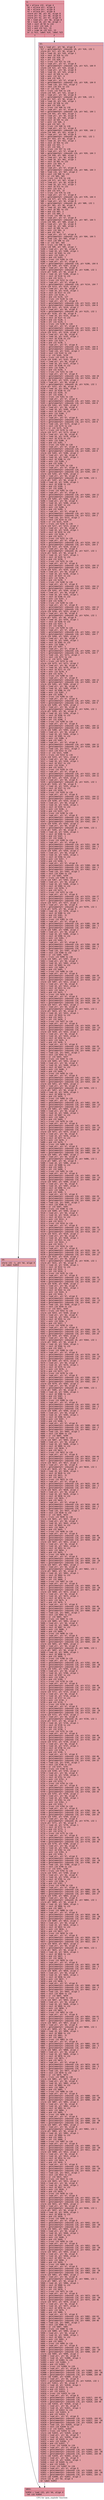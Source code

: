 digraph "CFG for 'gsm_explode' function" {
	label="CFG for 'gsm_explode' function";

	Node0x600000f01e50 [shape=record,color="#b70d28ff", style=filled, fillcolor="#b70d2870" fontname="Courier",label="{3:\l|  %4 = alloca i32, align 4\l  %5 = alloca ptr, align 8\l  %6 = alloca ptr, align 8\l  %7 = alloca ptr, align 8\l  store ptr %0, ptr %5, align 8\l  store ptr %1, ptr %6, align 8\l  store ptr %2, ptr %7, align 8\l  %8 = load ptr, ptr %6, align 8\l  %9 = load i8, ptr %8, align 1\l  %10 = zext i8 %9 to i32\l  %11 = ashr i32 %10, 4\l  %12 = and i32 %11, 15\l  %13 = icmp ne i32 %12, 13\l  br i1 %13, label %14, label %15\l|{<s0>T|<s1>F}}"];
	Node0x600000f01e50:s0 -> Node0x600000f01ef0[tooltip="3 -> 14\nProbability 50.00%" ];
	Node0x600000f01e50:s1 -> Node0x600000f01f40[tooltip="3 -> 15\nProbability 50.00%" ];
	Node0x600000f01ef0 [shape=record,color="#3d50c3ff", style=filled, fillcolor="#be242e70" fontname="Courier",label="{14:\l|  store i32 -1, ptr %4, align 4\l  br label %1053\l}"];
	Node0x600000f01ef0 -> Node0x600000f01f90[tooltip="14 -> 1053\nProbability 100.00%" ];
	Node0x600000f01f40 [shape=record,color="#3d50c3ff", style=filled, fillcolor="#be242e70" fontname="Courier",label="{15:\l|  %16 = load ptr, ptr %6, align 8\l  %17 = getelementptr inbounds i8, ptr %16, i32 1\l  store ptr %17, ptr %6, align 8\l  %18 = load i8, ptr %16, align 1\l  %19 = zext i8 %18 to i32\l  %20 = and i32 %19, 15\l  %21 = shl i32 %20, 2\l  %22 = trunc i32 %21 to i16\l  %23 = load ptr, ptr %7, align 8\l  %24 = getelementptr inbounds i16, ptr %23, i64 0\l  store i16 %22, ptr %24, align 2\l  %25 = load ptr, ptr %6, align 8\l  %26 = load i8, ptr %25, align 1\l  %27 = zext i8 %26 to i32\l  %28 = ashr i32 %27, 6\l  %29 = and i32 %28, 3\l  %30 = load ptr, ptr %7, align 8\l  %31 = getelementptr inbounds i16, ptr %30, i64 0\l  %32 = load i16, ptr %31, align 2\l  %33 = sext i16 %32 to i32\l  %34 = or i32 %33, %29\l  %35 = trunc i32 %34 to i16\l  store i16 %35, ptr %31, align 2\l  %36 = load ptr, ptr %6, align 8\l  %37 = getelementptr inbounds i8, ptr %36, i32 1\l  store ptr %37, ptr %6, align 8\l  %38 = load i8, ptr %36, align 1\l  %39 = zext i8 %38 to i32\l  %40 = and i32 %39, 63\l  %41 = trunc i32 %40 to i16\l  %42 = load ptr, ptr %7, align 8\l  %43 = getelementptr inbounds i16, ptr %42, i64 1\l  store i16 %41, ptr %43, align 2\l  %44 = load ptr, ptr %6, align 8\l  %45 = load i8, ptr %44, align 1\l  %46 = zext i8 %45 to i32\l  %47 = ashr i32 %46, 3\l  %48 = and i32 %47, 31\l  %49 = trunc i32 %48 to i16\l  %50 = load ptr, ptr %7, align 8\l  %51 = getelementptr inbounds i16, ptr %50, i64 2\l  store i16 %49, ptr %51, align 2\l  %52 = load ptr, ptr %6, align 8\l  %53 = getelementptr inbounds i8, ptr %52, i32 1\l  store ptr %53, ptr %6, align 8\l  %54 = load i8, ptr %52, align 1\l  %55 = zext i8 %54 to i32\l  %56 = and i32 %55, 7\l  %57 = shl i32 %56, 2\l  %58 = trunc i32 %57 to i16\l  %59 = load ptr, ptr %7, align 8\l  %60 = getelementptr inbounds i16, ptr %59, i64 3\l  store i16 %58, ptr %60, align 2\l  %61 = load ptr, ptr %6, align 8\l  %62 = load i8, ptr %61, align 1\l  %63 = zext i8 %62 to i32\l  %64 = ashr i32 %63, 6\l  %65 = and i32 %64, 3\l  %66 = load ptr, ptr %7, align 8\l  %67 = getelementptr inbounds i16, ptr %66, i64 3\l  %68 = load i16, ptr %67, align 2\l  %69 = sext i16 %68 to i32\l  %70 = or i32 %69, %65\l  %71 = trunc i32 %70 to i16\l  store i16 %71, ptr %67, align 2\l  %72 = load ptr, ptr %6, align 8\l  %73 = load i8, ptr %72, align 1\l  %74 = zext i8 %73 to i32\l  %75 = ashr i32 %74, 2\l  %76 = and i32 %75, 15\l  %77 = trunc i32 %76 to i16\l  %78 = load ptr, ptr %7, align 8\l  %79 = getelementptr inbounds i16, ptr %78, i64 4\l  store i16 %77, ptr %79, align 2\l  %80 = load ptr, ptr %6, align 8\l  %81 = getelementptr inbounds i8, ptr %80, i32 1\l  store ptr %81, ptr %6, align 8\l  %82 = load i8, ptr %80, align 1\l  %83 = zext i8 %82 to i32\l  %84 = and i32 %83, 3\l  %85 = shl i32 %84, 2\l  %86 = trunc i32 %85 to i16\l  %87 = load ptr, ptr %7, align 8\l  %88 = getelementptr inbounds i16, ptr %87, i64 5\l  store i16 %86, ptr %88, align 2\l  %89 = load ptr, ptr %6, align 8\l  %90 = load i8, ptr %89, align 1\l  %91 = zext i8 %90 to i32\l  %92 = ashr i32 %91, 6\l  %93 = and i32 %92, 3\l  %94 = load ptr, ptr %7, align 8\l  %95 = getelementptr inbounds i16, ptr %94, i64 5\l  %96 = load i16, ptr %95, align 2\l  %97 = sext i16 %96 to i32\l  %98 = or i32 %97, %93\l  %99 = trunc i32 %98 to i16\l  store i16 %99, ptr %95, align 2\l  %100 = load ptr, ptr %6, align 8\l  %101 = load i8, ptr %100, align 1\l  %102 = zext i8 %101 to i32\l  %103 = ashr i32 %102, 3\l  %104 = and i32 %103, 7\l  %105 = trunc i32 %104 to i16\l  %106 = load ptr, ptr %7, align 8\l  %107 = getelementptr inbounds i16, ptr %106, i64 6\l  store i16 %105, ptr %107, align 2\l  %108 = load ptr, ptr %6, align 8\l  %109 = getelementptr inbounds i8, ptr %108, i32 1\l  store ptr %109, ptr %6, align 8\l  %110 = load i8, ptr %108, align 1\l  %111 = zext i8 %110 to i32\l  %112 = and i32 %111, 7\l  %113 = trunc i32 %112 to i16\l  %114 = load ptr, ptr %7, align 8\l  %115 = getelementptr inbounds i16, ptr %114, i64 7\l  store i16 %113, ptr %115, align 2\l  %116 = load ptr, ptr %6, align 8\l  %117 = load i8, ptr %116, align 1\l  %118 = zext i8 %117 to i32\l  %119 = ashr i32 %118, 1\l  %120 = and i32 %119, 127\l  %121 = trunc i32 %120 to i16\l  %122 = load ptr, ptr %7, align 8\l  %123 = getelementptr inbounds i16, ptr %122, i64 8\l  %124 = getelementptr inbounds i16, ptr %123, i64 0\l  store i16 %121, ptr %124, align 2\l  %125 = load ptr, ptr %6, align 8\l  %126 = getelementptr inbounds i8, ptr %125, i32 1\l  store ptr %126, ptr %6, align 8\l  %127 = load i8, ptr %125, align 1\l  %128 = zext i8 %127 to i32\l  %129 = and i32 %128, 1\l  %130 = shl i32 %129, 1\l  %131 = trunc i32 %130 to i16\l  %132 = load ptr, ptr %7, align 8\l  %133 = getelementptr inbounds i16, ptr %132, i64 9\l  %134 = getelementptr inbounds i16, ptr %133, i64 0\l  store i16 %131, ptr %134, align 2\l  %135 = load ptr, ptr %6, align 8\l  %136 = load i8, ptr %135, align 1\l  %137 = zext i8 %136 to i32\l  %138 = ashr i32 %137, 7\l  %139 = and i32 %138, 1\l  %140 = load ptr, ptr %7, align 8\l  %141 = getelementptr inbounds i16, ptr %140, i64 9\l  %142 = getelementptr inbounds i16, ptr %141, i64 0\l  %143 = load i16, ptr %142, align 2\l  %144 = sext i16 %143 to i32\l  %145 = or i32 %144, %139\l  %146 = trunc i32 %145 to i16\l  store i16 %146, ptr %142, align 2\l  %147 = load ptr, ptr %6, align 8\l  %148 = load i8, ptr %147, align 1\l  %149 = zext i8 %148 to i32\l  %150 = ashr i32 %149, 5\l  %151 = and i32 %150, 3\l  %152 = trunc i32 %151 to i16\l  %153 = load ptr, ptr %7, align 8\l  %154 = getelementptr inbounds i16, ptr %153, i64 10\l  %155 = getelementptr inbounds i16, ptr %154, i64 0\l  store i16 %152, ptr %155, align 2\l  %156 = load ptr, ptr %6, align 8\l  %157 = getelementptr inbounds i8, ptr %156, i32 1\l  store ptr %157, ptr %6, align 8\l  %158 = load i8, ptr %156, align 1\l  %159 = zext i8 %158 to i32\l  %160 = and i32 %159, 31\l  %161 = shl i32 %160, 1\l  %162 = trunc i32 %161 to i16\l  %163 = load ptr, ptr %7, align 8\l  %164 = getelementptr inbounds i16, ptr %163, i64 11\l  %165 = getelementptr inbounds i16, ptr %164, i64 0\l  store i16 %162, ptr %165, align 2\l  %166 = load ptr, ptr %6, align 8\l  %167 = load i8, ptr %166, align 1\l  %168 = zext i8 %167 to i32\l  %169 = ashr i32 %168, 7\l  %170 = and i32 %169, 1\l  %171 = load ptr, ptr %7, align 8\l  %172 = getelementptr inbounds i16, ptr %171, i64 11\l  %173 = getelementptr inbounds i16, ptr %172, i64 0\l  %174 = load i16, ptr %173, align 2\l  %175 = sext i16 %174 to i32\l  %176 = or i32 %175, %170\l  %177 = trunc i32 %176 to i16\l  store i16 %177, ptr %173, align 2\l  %178 = load ptr, ptr %6, align 8\l  %179 = load i8, ptr %178, align 1\l  %180 = zext i8 %179 to i32\l  %181 = ashr i32 %180, 4\l  %182 = and i32 %181, 7\l  %183 = trunc i32 %182 to i16\l  %184 = load ptr, ptr %7, align 8\l  %185 = getelementptr inbounds i16, ptr %184, i64 12\l  %186 = getelementptr inbounds i16, ptr %185, i64 0\l  store i16 %183, ptr %186, align 2\l  %187 = load ptr, ptr %6, align 8\l  %188 = load i8, ptr %187, align 1\l  %189 = zext i8 %188 to i32\l  %190 = ashr i32 %189, 1\l  %191 = and i32 %190, 7\l  %192 = trunc i32 %191 to i16\l  %193 = load ptr, ptr %7, align 8\l  %194 = getelementptr inbounds i16, ptr %193, i64 12\l  %195 = getelementptr inbounds i16, ptr %194, i64 1\l  store i16 %192, ptr %195, align 2\l  %196 = load ptr, ptr %6, align 8\l  %197 = getelementptr inbounds i8, ptr %196, i32 1\l  store ptr %197, ptr %6, align 8\l  %198 = load i8, ptr %196, align 1\l  %199 = zext i8 %198 to i32\l  %200 = and i32 %199, 1\l  %201 = shl i32 %200, 2\l  %202 = trunc i32 %201 to i16\l  %203 = load ptr, ptr %7, align 8\l  %204 = getelementptr inbounds i16, ptr %203, i64 12\l  %205 = getelementptr inbounds i16, ptr %204, i64 2\l  store i16 %202, ptr %205, align 2\l  %206 = load ptr, ptr %6, align 8\l  %207 = load i8, ptr %206, align 1\l  %208 = zext i8 %207 to i32\l  %209 = ashr i32 %208, 6\l  %210 = and i32 %209, 3\l  %211 = load ptr, ptr %7, align 8\l  %212 = getelementptr inbounds i16, ptr %211, i64 12\l  %213 = getelementptr inbounds i16, ptr %212, i64 2\l  %214 = load i16, ptr %213, align 2\l  %215 = sext i16 %214 to i32\l  %216 = or i32 %215, %210\l  %217 = trunc i32 %216 to i16\l  store i16 %217, ptr %213, align 2\l  %218 = load ptr, ptr %6, align 8\l  %219 = load i8, ptr %218, align 1\l  %220 = zext i8 %219 to i32\l  %221 = ashr i32 %220, 3\l  %222 = and i32 %221, 7\l  %223 = trunc i32 %222 to i16\l  %224 = load ptr, ptr %7, align 8\l  %225 = getelementptr inbounds i16, ptr %224, i64 12\l  %226 = getelementptr inbounds i16, ptr %225, i64 3\l  store i16 %223, ptr %226, align 2\l  %227 = load ptr, ptr %6, align 8\l  %228 = getelementptr inbounds i8, ptr %227, i32 1\l  store ptr %228, ptr %6, align 8\l  %229 = load i8, ptr %227, align 1\l  %230 = zext i8 %229 to i32\l  %231 = and i32 %230, 7\l  %232 = trunc i32 %231 to i16\l  %233 = load ptr, ptr %7, align 8\l  %234 = getelementptr inbounds i16, ptr %233, i64 12\l  %235 = getelementptr inbounds i16, ptr %234, i64 4\l  store i16 %232, ptr %235, align 2\l  %236 = load ptr, ptr %6, align 8\l  %237 = load i8, ptr %236, align 1\l  %238 = zext i8 %237 to i32\l  %239 = ashr i32 %238, 5\l  %240 = and i32 %239, 7\l  %241 = trunc i32 %240 to i16\l  %242 = load ptr, ptr %7, align 8\l  %243 = getelementptr inbounds i16, ptr %242, i64 12\l  %244 = getelementptr inbounds i16, ptr %243, i64 5\l  store i16 %241, ptr %244, align 2\l  %245 = load ptr, ptr %6, align 8\l  %246 = load i8, ptr %245, align 1\l  %247 = zext i8 %246 to i32\l  %248 = ashr i32 %247, 2\l  %249 = and i32 %248, 7\l  %250 = trunc i32 %249 to i16\l  %251 = load ptr, ptr %7, align 8\l  %252 = getelementptr inbounds i16, ptr %251, i64 12\l  %253 = getelementptr inbounds i16, ptr %252, i64 6\l  store i16 %250, ptr %253, align 2\l  %254 = load ptr, ptr %6, align 8\l  %255 = getelementptr inbounds i8, ptr %254, i32 1\l  store ptr %255, ptr %6, align 8\l  %256 = load i8, ptr %254, align 1\l  %257 = zext i8 %256 to i32\l  %258 = and i32 %257, 3\l  %259 = shl i32 %258, 1\l  %260 = trunc i32 %259 to i16\l  %261 = load ptr, ptr %7, align 8\l  %262 = getelementptr inbounds i16, ptr %261, i64 12\l  %263 = getelementptr inbounds i16, ptr %262, i64 7\l  store i16 %260, ptr %263, align 2\l  %264 = load ptr, ptr %6, align 8\l  %265 = load i8, ptr %264, align 1\l  %266 = zext i8 %265 to i32\l  %267 = ashr i32 %266, 7\l  %268 = and i32 %267, 1\l  %269 = load ptr, ptr %7, align 8\l  %270 = getelementptr inbounds i16, ptr %269, i64 12\l  %271 = getelementptr inbounds i16, ptr %270, i64 7\l  %272 = load i16, ptr %271, align 2\l  %273 = sext i16 %272 to i32\l  %274 = or i32 %273, %268\l  %275 = trunc i32 %274 to i16\l  store i16 %275, ptr %271, align 2\l  %276 = load ptr, ptr %6, align 8\l  %277 = load i8, ptr %276, align 1\l  %278 = zext i8 %277 to i32\l  %279 = ashr i32 %278, 4\l  %280 = and i32 %279, 7\l  %281 = trunc i32 %280 to i16\l  %282 = load ptr, ptr %7, align 8\l  %283 = getelementptr inbounds i16, ptr %282, i64 12\l  %284 = getelementptr inbounds i16, ptr %283, i64 8\l  store i16 %281, ptr %284, align 2\l  %285 = load ptr, ptr %6, align 8\l  %286 = load i8, ptr %285, align 1\l  %287 = zext i8 %286 to i32\l  %288 = ashr i32 %287, 1\l  %289 = and i32 %288, 7\l  %290 = trunc i32 %289 to i16\l  %291 = load ptr, ptr %7, align 8\l  %292 = getelementptr inbounds i16, ptr %291, i64 12\l  %293 = getelementptr inbounds i16, ptr %292, i64 9\l  store i16 %290, ptr %293, align 2\l  %294 = load ptr, ptr %6, align 8\l  %295 = getelementptr inbounds i8, ptr %294, i32 1\l  store ptr %295, ptr %6, align 8\l  %296 = load i8, ptr %294, align 1\l  %297 = zext i8 %296 to i32\l  %298 = and i32 %297, 1\l  %299 = shl i32 %298, 2\l  %300 = trunc i32 %299 to i16\l  %301 = load ptr, ptr %7, align 8\l  %302 = getelementptr inbounds i16, ptr %301, i64 12\l  %303 = getelementptr inbounds i16, ptr %302, i64 10\l  store i16 %300, ptr %303, align 2\l  %304 = load ptr, ptr %6, align 8\l  %305 = load i8, ptr %304, align 1\l  %306 = zext i8 %305 to i32\l  %307 = ashr i32 %306, 6\l  %308 = and i32 %307, 3\l  %309 = load ptr, ptr %7, align 8\l  %310 = getelementptr inbounds i16, ptr %309, i64 12\l  %311 = getelementptr inbounds i16, ptr %310, i64 10\l  %312 = load i16, ptr %311, align 2\l  %313 = sext i16 %312 to i32\l  %314 = or i32 %313, %308\l  %315 = trunc i32 %314 to i16\l  store i16 %315, ptr %311, align 2\l  %316 = load ptr, ptr %6, align 8\l  %317 = load i8, ptr %316, align 1\l  %318 = zext i8 %317 to i32\l  %319 = ashr i32 %318, 3\l  %320 = and i32 %319, 7\l  %321 = trunc i32 %320 to i16\l  %322 = load ptr, ptr %7, align 8\l  %323 = getelementptr inbounds i16, ptr %322, i64 12\l  %324 = getelementptr inbounds i16, ptr %323, i64 11\l  store i16 %321, ptr %324, align 2\l  %325 = load ptr, ptr %6, align 8\l  %326 = getelementptr inbounds i8, ptr %325, i32 1\l  store ptr %326, ptr %6, align 8\l  %327 = load i8, ptr %325, align 1\l  %328 = zext i8 %327 to i32\l  %329 = and i32 %328, 7\l  %330 = trunc i32 %329 to i16\l  %331 = load ptr, ptr %7, align 8\l  %332 = getelementptr inbounds i16, ptr %331, i64 12\l  %333 = getelementptr inbounds i16, ptr %332, i64 12\l  store i16 %330, ptr %333, align 2\l  %334 = load ptr, ptr %6, align 8\l  %335 = load i8, ptr %334, align 1\l  %336 = zext i8 %335 to i32\l  %337 = ashr i32 %336, 1\l  %338 = and i32 %337, 127\l  %339 = trunc i32 %338 to i16\l  %340 = load ptr, ptr %7, align 8\l  %341 = getelementptr inbounds i16, ptr %340, i64 25\l  %342 = getelementptr inbounds i16, ptr %341, i64 -1\l  %343 = getelementptr inbounds i16, ptr %342, i64 1\l  store i16 %339, ptr %343, align 2\l  %344 = load ptr, ptr %6, align 8\l  %345 = getelementptr inbounds i8, ptr %344, i32 1\l  store ptr %345, ptr %6, align 8\l  %346 = load i8, ptr %344, align 1\l  %347 = zext i8 %346 to i32\l  %348 = and i32 %347, 1\l  %349 = shl i32 %348, 1\l  %350 = trunc i32 %349 to i16\l  %351 = load ptr, ptr %7, align 8\l  %352 = getelementptr inbounds i16, ptr %351, i64 26\l  %353 = getelementptr inbounds i16, ptr %352, i64 -1\l  %354 = getelementptr inbounds i16, ptr %353, i64 1\l  store i16 %350, ptr %354, align 2\l  %355 = load ptr, ptr %6, align 8\l  %356 = load i8, ptr %355, align 1\l  %357 = zext i8 %356 to i32\l  %358 = ashr i32 %357, 7\l  %359 = and i32 %358, 1\l  %360 = load ptr, ptr %7, align 8\l  %361 = getelementptr inbounds i16, ptr %360, i64 26\l  %362 = getelementptr inbounds i16, ptr %361, i64 -1\l  %363 = getelementptr inbounds i16, ptr %362, i64 1\l  %364 = load i16, ptr %363, align 2\l  %365 = sext i16 %364 to i32\l  %366 = or i32 %365, %359\l  %367 = trunc i32 %366 to i16\l  store i16 %367, ptr %363, align 2\l  %368 = load ptr, ptr %6, align 8\l  %369 = load i8, ptr %368, align 1\l  %370 = zext i8 %369 to i32\l  %371 = ashr i32 %370, 5\l  %372 = and i32 %371, 3\l  %373 = trunc i32 %372 to i16\l  %374 = load ptr, ptr %7, align 8\l  %375 = getelementptr inbounds i16, ptr %374, i64 27\l  %376 = getelementptr inbounds i16, ptr %375, i64 -1\l  %377 = getelementptr inbounds i16, ptr %376, i64 1\l  store i16 %373, ptr %377, align 2\l  %378 = load ptr, ptr %6, align 8\l  %379 = getelementptr inbounds i8, ptr %378, i32 1\l  store ptr %379, ptr %6, align 8\l  %380 = load i8, ptr %378, align 1\l  %381 = zext i8 %380 to i32\l  %382 = and i32 %381, 31\l  %383 = shl i32 %382, 1\l  %384 = trunc i32 %383 to i16\l  %385 = load ptr, ptr %7, align 8\l  %386 = getelementptr inbounds i16, ptr %385, i64 28\l  %387 = getelementptr inbounds i16, ptr %386, i64 -1\l  %388 = getelementptr inbounds i16, ptr %387, i64 1\l  store i16 %384, ptr %388, align 2\l  %389 = load ptr, ptr %6, align 8\l  %390 = load i8, ptr %389, align 1\l  %391 = zext i8 %390 to i32\l  %392 = ashr i32 %391, 7\l  %393 = and i32 %392, 1\l  %394 = load ptr, ptr %7, align 8\l  %395 = getelementptr inbounds i16, ptr %394, i64 28\l  %396 = getelementptr inbounds i16, ptr %395, i64 -1\l  %397 = getelementptr inbounds i16, ptr %396, i64 1\l  %398 = load i16, ptr %397, align 2\l  %399 = sext i16 %398 to i32\l  %400 = or i32 %399, %393\l  %401 = trunc i32 %400 to i16\l  store i16 %401, ptr %397, align 2\l  %402 = load ptr, ptr %6, align 8\l  %403 = load i8, ptr %402, align 1\l  %404 = zext i8 %403 to i32\l  %405 = ashr i32 %404, 4\l  %406 = and i32 %405, 7\l  %407 = trunc i32 %406 to i16\l  %408 = load ptr, ptr %7, align 8\l  %409 = getelementptr inbounds i16, ptr %408, i64 29\l  %410 = getelementptr inbounds i16, ptr %409, i64 -13\l  %411 = getelementptr inbounds i16, ptr %410, i64 13\l  store i16 %407, ptr %411, align 2\l  %412 = load ptr, ptr %6, align 8\l  %413 = load i8, ptr %412, align 1\l  %414 = zext i8 %413 to i32\l  %415 = ashr i32 %414, 1\l  %416 = and i32 %415, 7\l  %417 = trunc i32 %416 to i16\l  %418 = load ptr, ptr %7, align 8\l  %419 = getelementptr inbounds i16, ptr %418, i64 29\l  %420 = getelementptr inbounds i16, ptr %419, i64 -13\l  %421 = getelementptr inbounds i16, ptr %420, i64 14\l  store i16 %417, ptr %421, align 2\l  %422 = load ptr, ptr %6, align 8\l  %423 = getelementptr inbounds i8, ptr %422, i32 1\l  store ptr %423, ptr %6, align 8\l  %424 = load i8, ptr %422, align 1\l  %425 = zext i8 %424 to i32\l  %426 = and i32 %425, 1\l  %427 = shl i32 %426, 2\l  %428 = trunc i32 %427 to i16\l  %429 = load ptr, ptr %7, align 8\l  %430 = getelementptr inbounds i16, ptr %429, i64 29\l  %431 = getelementptr inbounds i16, ptr %430, i64 -13\l  %432 = getelementptr inbounds i16, ptr %431, i64 15\l  store i16 %428, ptr %432, align 2\l  %433 = load ptr, ptr %6, align 8\l  %434 = load i8, ptr %433, align 1\l  %435 = zext i8 %434 to i32\l  %436 = ashr i32 %435, 6\l  %437 = and i32 %436, 3\l  %438 = load ptr, ptr %7, align 8\l  %439 = getelementptr inbounds i16, ptr %438, i64 29\l  %440 = getelementptr inbounds i16, ptr %439, i64 -13\l  %441 = getelementptr inbounds i16, ptr %440, i64 15\l  %442 = load i16, ptr %441, align 2\l  %443 = sext i16 %442 to i32\l  %444 = or i32 %443, %437\l  %445 = trunc i32 %444 to i16\l  store i16 %445, ptr %441, align 2\l  %446 = load ptr, ptr %6, align 8\l  %447 = load i8, ptr %446, align 1\l  %448 = zext i8 %447 to i32\l  %449 = ashr i32 %448, 3\l  %450 = and i32 %449, 7\l  %451 = trunc i32 %450 to i16\l  %452 = load ptr, ptr %7, align 8\l  %453 = getelementptr inbounds i16, ptr %452, i64 29\l  %454 = getelementptr inbounds i16, ptr %453, i64 -13\l  %455 = getelementptr inbounds i16, ptr %454, i64 16\l  store i16 %451, ptr %455, align 2\l  %456 = load ptr, ptr %6, align 8\l  %457 = getelementptr inbounds i8, ptr %456, i32 1\l  store ptr %457, ptr %6, align 8\l  %458 = load i8, ptr %456, align 1\l  %459 = zext i8 %458 to i32\l  %460 = and i32 %459, 7\l  %461 = trunc i32 %460 to i16\l  %462 = load ptr, ptr %7, align 8\l  %463 = getelementptr inbounds i16, ptr %462, i64 29\l  %464 = getelementptr inbounds i16, ptr %463, i64 -13\l  %465 = getelementptr inbounds i16, ptr %464, i64 17\l  store i16 %461, ptr %465, align 2\l  %466 = load ptr, ptr %6, align 8\l  %467 = load i8, ptr %466, align 1\l  %468 = zext i8 %467 to i32\l  %469 = ashr i32 %468, 5\l  %470 = and i32 %469, 7\l  %471 = trunc i32 %470 to i16\l  %472 = load ptr, ptr %7, align 8\l  %473 = getelementptr inbounds i16, ptr %472, i64 29\l  %474 = getelementptr inbounds i16, ptr %473, i64 -13\l  %475 = getelementptr inbounds i16, ptr %474, i64 18\l  store i16 %471, ptr %475, align 2\l  %476 = load ptr, ptr %6, align 8\l  %477 = load i8, ptr %476, align 1\l  %478 = zext i8 %477 to i32\l  %479 = ashr i32 %478, 2\l  %480 = and i32 %479, 7\l  %481 = trunc i32 %480 to i16\l  %482 = load ptr, ptr %7, align 8\l  %483 = getelementptr inbounds i16, ptr %482, i64 29\l  %484 = getelementptr inbounds i16, ptr %483, i64 -13\l  %485 = getelementptr inbounds i16, ptr %484, i64 19\l  store i16 %481, ptr %485, align 2\l  %486 = load ptr, ptr %6, align 8\l  %487 = getelementptr inbounds i8, ptr %486, i32 1\l  store ptr %487, ptr %6, align 8\l  %488 = load i8, ptr %486, align 1\l  %489 = zext i8 %488 to i32\l  %490 = and i32 %489, 3\l  %491 = shl i32 %490, 1\l  %492 = trunc i32 %491 to i16\l  %493 = load ptr, ptr %7, align 8\l  %494 = getelementptr inbounds i16, ptr %493, i64 29\l  %495 = getelementptr inbounds i16, ptr %494, i64 -13\l  %496 = getelementptr inbounds i16, ptr %495, i64 20\l  store i16 %492, ptr %496, align 2\l  %497 = load ptr, ptr %6, align 8\l  %498 = load i8, ptr %497, align 1\l  %499 = zext i8 %498 to i32\l  %500 = ashr i32 %499, 7\l  %501 = and i32 %500, 1\l  %502 = load ptr, ptr %7, align 8\l  %503 = getelementptr inbounds i16, ptr %502, i64 29\l  %504 = getelementptr inbounds i16, ptr %503, i64 -13\l  %505 = getelementptr inbounds i16, ptr %504, i64 20\l  %506 = load i16, ptr %505, align 2\l  %507 = sext i16 %506 to i32\l  %508 = or i32 %507, %501\l  %509 = trunc i32 %508 to i16\l  store i16 %509, ptr %505, align 2\l  %510 = load ptr, ptr %6, align 8\l  %511 = load i8, ptr %510, align 1\l  %512 = zext i8 %511 to i32\l  %513 = ashr i32 %512, 4\l  %514 = and i32 %513, 7\l  %515 = trunc i32 %514 to i16\l  %516 = load ptr, ptr %7, align 8\l  %517 = getelementptr inbounds i16, ptr %516, i64 29\l  %518 = getelementptr inbounds i16, ptr %517, i64 -13\l  %519 = getelementptr inbounds i16, ptr %518, i64 21\l  store i16 %515, ptr %519, align 2\l  %520 = load ptr, ptr %6, align 8\l  %521 = load i8, ptr %520, align 1\l  %522 = zext i8 %521 to i32\l  %523 = ashr i32 %522, 1\l  %524 = and i32 %523, 7\l  %525 = trunc i32 %524 to i16\l  %526 = load ptr, ptr %7, align 8\l  %527 = getelementptr inbounds i16, ptr %526, i64 29\l  %528 = getelementptr inbounds i16, ptr %527, i64 -13\l  %529 = getelementptr inbounds i16, ptr %528, i64 22\l  store i16 %525, ptr %529, align 2\l  %530 = load ptr, ptr %6, align 8\l  %531 = getelementptr inbounds i8, ptr %530, i32 1\l  store ptr %531, ptr %6, align 8\l  %532 = load i8, ptr %530, align 1\l  %533 = zext i8 %532 to i32\l  %534 = and i32 %533, 1\l  %535 = shl i32 %534, 2\l  %536 = trunc i32 %535 to i16\l  %537 = load ptr, ptr %7, align 8\l  %538 = getelementptr inbounds i16, ptr %537, i64 29\l  %539 = getelementptr inbounds i16, ptr %538, i64 -13\l  %540 = getelementptr inbounds i16, ptr %539, i64 23\l  store i16 %536, ptr %540, align 2\l  %541 = load ptr, ptr %6, align 8\l  %542 = load i8, ptr %541, align 1\l  %543 = zext i8 %542 to i32\l  %544 = ashr i32 %543, 6\l  %545 = and i32 %544, 3\l  %546 = load ptr, ptr %7, align 8\l  %547 = getelementptr inbounds i16, ptr %546, i64 29\l  %548 = getelementptr inbounds i16, ptr %547, i64 -13\l  %549 = getelementptr inbounds i16, ptr %548, i64 23\l  %550 = load i16, ptr %549, align 2\l  %551 = sext i16 %550 to i32\l  %552 = or i32 %551, %545\l  %553 = trunc i32 %552 to i16\l  store i16 %553, ptr %549, align 2\l  %554 = load ptr, ptr %6, align 8\l  %555 = load i8, ptr %554, align 1\l  %556 = zext i8 %555 to i32\l  %557 = ashr i32 %556, 3\l  %558 = and i32 %557, 7\l  %559 = trunc i32 %558 to i16\l  %560 = load ptr, ptr %7, align 8\l  %561 = getelementptr inbounds i16, ptr %560, i64 29\l  %562 = getelementptr inbounds i16, ptr %561, i64 -13\l  %563 = getelementptr inbounds i16, ptr %562, i64 24\l  store i16 %559, ptr %563, align 2\l  %564 = load ptr, ptr %6, align 8\l  %565 = getelementptr inbounds i8, ptr %564, i32 1\l  store ptr %565, ptr %6, align 8\l  %566 = load i8, ptr %564, align 1\l  %567 = zext i8 %566 to i32\l  %568 = and i32 %567, 7\l  %569 = trunc i32 %568 to i16\l  %570 = load ptr, ptr %7, align 8\l  %571 = getelementptr inbounds i16, ptr %570, i64 29\l  %572 = getelementptr inbounds i16, ptr %571, i64 -13\l  %573 = getelementptr inbounds i16, ptr %572, i64 25\l  store i16 %569, ptr %573, align 2\l  %574 = load ptr, ptr %6, align 8\l  %575 = load i8, ptr %574, align 1\l  %576 = zext i8 %575 to i32\l  %577 = ashr i32 %576, 1\l  %578 = and i32 %577, 127\l  %579 = trunc i32 %578 to i16\l  %580 = load ptr, ptr %7, align 8\l  %581 = getelementptr inbounds i16, ptr %580, i64 42\l  %582 = getelementptr inbounds i16, ptr %581, i64 -2\l  %583 = getelementptr inbounds i16, ptr %582, i64 2\l  store i16 %579, ptr %583, align 2\l  %584 = load ptr, ptr %6, align 8\l  %585 = getelementptr inbounds i8, ptr %584, i32 1\l  store ptr %585, ptr %6, align 8\l  %586 = load i8, ptr %584, align 1\l  %587 = zext i8 %586 to i32\l  %588 = and i32 %587, 1\l  %589 = shl i32 %588, 1\l  %590 = trunc i32 %589 to i16\l  %591 = load ptr, ptr %7, align 8\l  %592 = getelementptr inbounds i16, ptr %591, i64 43\l  %593 = getelementptr inbounds i16, ptr %592, i64 -2\l  %594 = getelementptr inbounds i16, ptr %593, i64 2\l  store i16 %590, ptr %594, align 2\l  %595 = load ptr, ptr %6, align 8\l  %596 = load i8, ptr %595, align 1\l  %597 = zext i8 %596 to i32\l  %598 = ashr i32 %597, 7\l  %599 = and i32 %598, 1\l  %600 = load ptr, ptr %7, align 8\l  %601 = getelementptr inbounds i16, ptr %600, i64 43\l  %602 = getelementptr inbounds i16, ptr %601, i64 -2\l  %603 = getelementptr inbounds i16, ptr %602, i64 2\l  %604 = load i16, ptr %603, align 2\l  %605 = sext i16 %604 to i32\l  %606 = or i32 %605, %599\l  %607 = trunc i32 %606 to i16\l  store i16 %607, ptr %603, align 2\l  %608 = load ptr, ptr %6, align 8\l  %609 = load i8, ptr %608, align 1\l  %610 = zext i8 %609 to i32\l  %611 = ashr i32 %610, 5\l  %612 = and i32 %611, 3\l  %613 = trunc i32 %612 to i16\l  %614 = load ptr, ptr %7, align 8\l  %615 = getelementptr inbounds i16, ptr %614, i64 44\l  %616 = getelementptr inbounds i16, ptr %615, i64 -2\l  %617 = getelementptr inbounds i16, ptr %616, i64 2\l  store i16 %613, ptr %617, align 2\l  %618 = load ptr, ptr %6, align 8\l  %619 = getelementptr inbounds i8, ptr %618, i32 1\l  store ptr %619, ptr %6, align 8\l  %620 = load i8, ptr %618, align 1\l  %621 = zext i8 %620 to i32\l  %622 = and i32 %621, 31\l  %623 = shl i32 %622, 1\l  %624 = trunc i32 %623 to i16\l  %625 = load ptr, ptr %7, align 8\l  %626 = getelementptr inbounds i16, ptr %625, i64 45\l  %627 = getelementptr inbounds i16, ptr %626, i64 -2\l  %628 = getelementptr inbounds i16, ptr %627, i64 2\l  store i16 %624, ptr %628, align 2\l  %629 = load ptr, ptr %6, align 8\l  %630 = load i8, ptr %629, align 1\l  %631 = zext i8 %630 to i32\l  %632 = ashr i32 %631, 7\l  %633 = and i32 %632, 1\l  %634 = load ptr, ptr %7, align 8\l  %635 = getelementptr inbounds i16, ptr %634, i64 45\l  %636 = getelementptr inbounds i16, ptr %635, i64 -2\l  %637 = getelementptr inbounds i16, ptr %636, i64 2\l  %638 = load i16, ptr %637, align 2\l  %639 = sext i16 %638 to i32\l  %640 = or i32 %639, %633\l  %641 = trunc i32 %640 to i16\l  store i16 %641, ptr %637, align 2\l  %642 = load ptr, ptr %6, align 8\l  %643 = load i8, ptr %642, align 1\l  %644 = zext i8 %643 to i32\l  %645 = ashr i32 %644, 4\l  %646 = and i32 %645, 7\l  %647 = trunc i32 %646 to i16\l  %648 = load ptr, ptr %7, align 8\l  %649 = getelementptr inbounds i16, ptr %648, i64 46\l  %650 = getelementptr inbounds i16, ptr %649, i64 -26\l  %651 = getelementptr inbounds i16, ptr %650, i64 26\l  store i16 %647, ptr %651, align 2\l  %652 = load ptr, ptr %6, align 8\l  %653 = load i8, ptr %652, align 1\l  %654 = zext i8 %653 to i32\l  %655 = ashr i32 %654, 1\l  %656 = and i32 %655, 7\l  %657 = trunc i32 %656 to i16\l  %658 = load ptr, ptr %7, align 8\l  %659 = getelementptr inbounds i16, ptr %658, i64 46\l  %660 = getelementptr inbounds i16, ptr %659, i64 -26\l  %661 = getelementptr inbounds i16, ptr %660, i64 27\l  store i16 %657, ptr %661, align 2\l  %662 = load ptr, ptr %6, align 8\l  %663 = getelementptr inbounds i8, ptr %662, i32 1\l  store ptr %663, ptr %6, align 8\l  %664 = load i8, ptr %662, align 1\l  %665 = zext i8 %664 to i32\l  %666 = and i32 %665, 1\l  %667 = shl i32 %666, 2\l  %668 = trunc i32 %667 to i16\l  %669 = load ptr, ptr %7, align 8\l  %670 = getelementptr inbounds i16, ptr %669, i64 46\l  %671 = getelementptr inbounds i16, ptr %670, i64 -26\l  %672 = getelementptr inbounds i16, ptr %671, i64 28\l  store i16 %668, ptr %672, align 2\l  %673 = load ptr, ptr %6, align 8\l  %674 = load i8, ptr %673, align 1\l  %675 = zext i8 %674 to i32\l  %676 = ashr i32 %675, 6\l  %677 = and i32 %676, 3\l  %678 = load ptr, ptr %7, align 8\l  %679 = getelementptr inbounds i16, ptr %678, i64 46\l  %680 = getelementptr inbounds i16, ptr %679, i64 -26\l  %681 = getelementptr inbounds i16, ptr %680, i64 28\l  %682 = load i16, ptr %681, align 2\l  %683 = sext i16 %682 to i32\l  %684 = or i32 %683, %677\l  %685 = trunc i32 %684 to i16\l  store i16 %685, ptr %681, align 2\l  %686 = load ptr, ptr %6, align 8\l  %687 = load i8, ptr %686, align 1\l  %688 = zext i8 %687 to i32\l  %689 = ashr i32 %688, 3\l  %690 = and i32 %689, 7\l  %691 = trunc i32 %690 to i16\l  %692 = load ptr, ptr %7, align 8\l  %693 = getelementptr inbounds i16, ptr %692, i64 46\l  %694 = getelementptr inbounds i16, ptr %693, i64 -26\l  %695 = getelementptr inbounds i16, ptr %694, i64 29\l  store i16 %691, ptr %695, align 2\l  %696 = load ptr, ptr %6, align 8\l  %697 = getelementptr inbounds i8, ptr %696, i32 1\l  store ptr %697, ptr %6, align 8\l  %698 = load i8, ptr %696, align 1\l  %699 = zext i8 %698 to i32\l  %700 = and i32 %699, 7\l  %701 = trunc i32 %700 to i16\l  %702 = load ptr, ptr %7, align 8\l  %703 = getelementptr inbounds i16, ptr %702, i64 46\l  %704 = getelementptr inbounds i16, ptr %703, i64 -26\l  %705 = getelementptr inbounds i16, ptr %704, i64 30\l  store i16 %701, ptr %705, align 2\l  %706 = load ptr, ptr %6, align 8\l  %707 = load i8, ptr %706, align 1\l  %708 = zext i8 %707 to i32\l  %709 = ashr i32 %708, 5\l  %710 = and i32 %709, 7\l  %711 = trunc i32 %710 to i16\l  %712 = load ptr, ptr %7, align 8\l  %713 = getelementptr inbounds i16, ptr %712, i64 46\l  %714 = getelementptr inbounds i16, ptr %713, i64 -26\l  %715 = getelementptr inbounds i16, ptr %714, i64 31\l  store i16 %711, ptr %715, align 2\l  %716 = load ptr, ptr %6, align 8\l  %717 = load i8, ptr %716, align 1\l  %718 = zext i8 %717 to i32\l  %719 = ashr i32 %718, 2\l  %720 = and i32 %719, 7\l  %721 = trunc i32 %720 to i16\l  %722 = load ptr, ptr %7, align 8\l  %723 = getelementptr inbounds i16, ptr %722, i64 46\l  %724 = getelementptr inbounds i16, ptr %723, i64 -26\l  %725 = getelementptr inbounds i16, ptr %724, i64 32\l  store i16 %721, ptr %725, align 2\l  %726 = load ptr, ptr %6, align 8\l  %727 = getelementptr inbounds i8, ptr %726, i32 1\l  store ptr %727, ptr %6, align 8\l  %728 = load i8, ptr %726, align 1\l  %729 = zext i8 %728 to i32\l  %730 = and i32 %729, 3\l  %731 = shl i32 %730, 1\l  %732 = trunc i32 %731 to i16\l  %733 = load ptr, ptr %7, align 8\l  %734 = getelementptr inbounds i16, ptr %733, i64 46\l  %735 = getelementptr inbounds i16, ptr %734, i64 -26\l  %736 = getelementptr inbounds i16, ptr %735, i64 33\l  store i16 %732, ptr %736, align 2\l  %737 = load ptr, ptr %6, align 8\l  %738 = load i8, ptr %737, align 1\l  %739 = zext i8 %738 to i32\l  %740 = ashr i32 %739, 7\l  %741 = and i32 %740, 1\l  %742 = load ptr, ptr %7, align 8\l  %743 = getelementptr inbounds i16, ptr %742, i64 46\l  %744 = getelementptr inbounds i16, ptr %743, i64 -26\l  %745 = getelementptr inbounds i16, ptr %744, i64 33\l  %746 = load i16, ptr %745, align 2\l  %747 = sext i16 %746 to i32\l  %748 = or i32 %747, %741\l  %749 = trunc i32 %748 to i16\l  store i16 %749, ptr %745, align 2\l  %750 = load ptr, ptr %6, align 8\l  %751 = load i8, ptr %750, align 1\l  %752 = zext i8 %751 to i32\l  %753 = ashr i32 %752, 4\l  %754 = and i32 %753, 7\l  %755 = trunc i32 %754 to i16\l  %756 = load ptr, ptr %7, align 8\l  %757 = getelementptr inbounds i16, ptr %756, i64 46\l  %758 = getelementptr inbounds i16, ptr %757, i64 -26\l  %759 = getelementptr inbounds i16, ptr %758, i64 34\l  store i16 %755, ptr %759, align 2\l  %760 = load ptr, ptr %6, align 8\l  %761 = load i8, ptr %760, align 1\l  %762 = zext i8 %761 to i32\l  %763 = ashr i32 %762, 1\l  %764 = and i32 %763, 7\l  %765 = trunc i32 %764 to i16\l  %766 = load ptr, ptr %7, align 8\l  %767 = getelementptr inbounds i16, ptr %766, i64 46\l  %768 = getelementptr inbounds i16, ptr %767, i64 -26\l  %769 = getelementptr inbounds i16, ptr %768, i64 35\l  store i16 %765, ptr %769, align 2\l  %770 = load ptr, ptr %6, align 8\l  %771 = getelementptr inbounds i8, ptr %770, i32 1\l  store ptr %771, ptr %6, align 8\l  %772 = load i8, ptr %770, align 1\l  %773 = zext i8 %772 to i32\l  %774 = and i32 %773, 1\l  %775 = shl i32 %774, 2\l  %776 = trunc i32 %775 to i16\l  %777 = load ptr, ptr %7, align 8\l  %778 = getelementptr inbounds i16, ptr %777, i64 46\l  %779 = getelementptr inbounds i16, ptr %778, i64 -26\l  %780 = getelementptr inbounds i16, ptr %779, i64 36\l  store i16 %776, ptr %780, align 2\l  %781 = load ptr, ptr %6, align 8\l  %782 = load i8, ptr %781, align 1\l  %783 = zext i8 %782 to i32\l  %784 = ashr i32 %783, 6\l  %785 = and i32 %784, 3\l  %786 = load ptr, ptr %7, align 8\l  %787 = getelementptr inbounds i16, ptr %786, i64 46\l  %788 = getelementptr inbounds i16, ptr %787, i64 -26\l  %789 = getelementptr inbounds i16, ptr %788, i64 36\l  %790 = load i16, ptr %789, align 2\l  %791 = sext i16 %790 to i32\l  %792 = or i32 %791, %785\l  %793 = trunc i32 %792 to i16\l  store i16 %793, ptr %789, align 2\l  %794 = load ptr, ptr %6, align 8\l  %795 = load i8, ptr %794, align 1\l  %796 = zext i8 %795 to i32\l  %797 = ashr i32 %796, 3\l  %798 = and i32 %797, 7\l  %799 = trunc i32 %798 to i16\l  %800 = load ptr, ptr %7, align 8\l  %801 = getelementptr inbounds i16, ptr %800, i64 46\l  %802 = getelementptr inbounds i16, ptr %801, i64 -26\l  %803 = getelementptr inbounds i16, ptr %802, i64 37\l  store i16 %799, ptr %803, align 2\l  %804 = load ptr, ptr %6, align 8\l  %805 = getelementptr inbounds i8, ptr %804, i32 1\l  store ptr %805, ptr %6, align 8\l  %806 = load i8, ptr %804, align 1\l  %807 = zext i8 %806 to i32\l  %808 = and i32 %807, 7\l  %809 = trunc i32 %808 to i16\l  %810 = load ptr, ptr %7, align 8\l  %811 = getelementptr inbounds i16, ptr %810, i64 46\l  %812 = getelementptr inbounds i16, ptr %811, i64 -26\l  %813 = getelementptr inbounds i16, ptr %812, i64 38\l  store i16 %809, ptr %813, align 2\l  %814 = load ptr, ptr %6, align 8\l  %815 = load i8, ptr %814, align 1\l  %816 = zext i8 %815 to i32\l  %817 = ashr i32 %816, 1\l  %818 = and i32 %817, 127\l  %819 = trunc i32 %818 to i16\l  %820 = load ptr, ptr %7, align 8\l  %821 = getelementptr inbounds i16, ptr %820, i64 59\l  %822 = getelementptr inbounds i16, ptr %821, i64 -3\l  %823 = getelementptr inbounds i16, ptr %822, i64 3\l  store i16 %819, ptr %823, align 2\l  %824 = load ptr, ptr %6, align 8\l  %825 = getelementptr inbounds i8, ptr %824, i32 1\l  store ptr %825, ptr %6, align 8\l  %826 = load i8, ptr %824, align 1\l  %827 = zext i8 %826 to i32\l  %828 = and i32 %827, 1\l  %829 = shl i32 %828, 1\l  %830 = trunc i32 %829 to i16\l  %831 = load ptr, ptr %7, align 8\l  %832 = getelementptr inbounds i16, ptr %831, i64 60\l  %833 = getelementptr inbounds i16, ptr %832, i64 -3\l  %834 = getelementptr inbounds i16, ptr %833, i64 3\l  store i16 %830, ptr %834, align 2\l  %835 = load ptr, ptr %6, align 8\l  %836 = load i8, ptr %835, align 1\l  %837 = zext i8 %836 to i32\l  %838 = ashr i32 %837, 7\l  %839 = and i32 %838, 1\l  %840 = load ptr, ptr %7, align 8\l  %841 = getelementptr inbounds i16, ptr %840, i64 60\l  %842 = getelementptr inbounds i16, ptr %841, i64 -3\l  %843 = getelementptr inbounds i16, ptr %842, i64 3\l  %844 = load i16, ptr %843, align 2\l  %845 = sext i16 %844 to i32\l  %846 = or i32 %845, %839\l  %847 = trunc i32 %846 to i16\l  store i16 %847, ptr %843, align 2\l  %848 = load ptr, ptr %6, align 8\l  %849 = load i8, ptr %848, align 1\l  %850 = zext i8 %849 to i32\l  %851 = ashr i32 %850, 5\l  %852 = and i32 %851, 3\l  %853 = trunc i32 %852 to i16\l  %854 = load ptr, ptr %7, align 8\l  %855 = getelementptr inbounds i16, ptr %854, i64 61\l  %856 = getelementptr inbounds i16, ptr %855, i64 -3\l  %857 = getelementptr inbounds i16, ptr %856, i64 3\l  store i16 %853, ptr %857, align 2\l  %858 = load ptr, ptr %6, align 8\l  %859 = getelementptr inbounds i8, ptr %858, i32 1\l  store ptr %859, ptr %6, align 8\l  %860 = load i8, ptr %858, align 1\l  %861 = zext i8 %860 to i32\l  %862 = and i32 %861, 31\l  %863 = shl i32 %862, 1\l  %864 = trunc i32 %863 to i16\l  %865 = load ptr, ptr %7, align 8\l  %866 = getelementptr inbounds i16, ptr %865, i64 62\l  %867 = getelementptr inbounds i16, ptr %866, i64 -3\l  %868 = getelementptr inbounds i16, ptr %867, i64 3\l  store i16 %864, ptr %868, align 2\l  %869 = load ptr, ptr %6, align 8\l  %870 = load i8, ptr %869, align 1\l  %871 = zext i8 %870 to i32\l  %872 = ashr i32 %871, 7\l  %873 = and i32 %872, 1\l  %874 = load ptr, ptr %7, align 8\l  %875 = getelementptr inbounds i16, ptr %874, i64 62\l  %876 = getelementptr inbounds i16, ptr %875, i64 -3\l  %877 = getelementptr inbounds i16, ptr %876, i64 3\l  %878 = load i16, ptr %877, align 2\l  %879 = sext i16 %878 to i32\l  %880 = or i32 %879, %873\l  %881 = trunc i32 %880 to i16\l  store i16 %881, ptr %877, align 2\l  %882 = load ptr, ptr %6, align 8\l  %883 = load i8, ptr %882, align 1\l  %884 = zext i8 %883 to i32\l  %885 = ashr i32 %884, 4\l  %886 = and i32 %885, 7\l  %887 = trunc i32 %886 to i16\l  %888 = load ptr, ptr %7, align 8\l  %889 = getelementptr inbounds i16, ptr %888, i64 63\l  %890 = getelementptr inbounds i16, ptr %889, i64 -39\l  %891 = getelementptr inbounds i16, ptr %890, i64 39\l  store i16 %887, ptr %891, align 2\l  %892 = load ptr, ptr %6, align 8\l  %893 = load i8, ptr %892, align 1\l  %894 = zext i8 %893 to i32\l  %895 = ashr i32 %894, 1\l  %896 = and i32 %895, 7\l  %897 = trunc i32 %896 to i16\l  %898 = load ptr, ptr %7, align 8\l  %899 = getelementptr inbounds i16, ptr %898, i64 63\l  %900 = getelementptr inbounds i16, ptr %899, i64 -39\l  %901 = getelementptr inbounds i16, ptr %900, i64 40\l  store i16 %897, ptr %901, align 2\l  %902 = load ptr, ptr %6, align 8\l  %903 = getelementptr inbounds i8, ptr %902, i32 1\l  store ptr %903, ptr %6, align 8\l  %904 = load i8, ptr %902, align 1\l  %905 = zext i8 %904 to i32\l  %906 = and i32 %905, 1\l  %907 = shl i32 %906, 2\l  %908 = trunc i32 %907 to i16\l  %909 = load ptr, ptr %7, align 8\l  %910 = getelementptr inbounds i16, ptr %909, i64 63\l  %911 = getelementptr inbounds i16, ptr %910, i64 -39\l  %912 = getelementptr inbounds i16, ptr %911, i64 41\l  store i16 %908, ptr %912, align 2\l  %913 = load ptr, ptr %6, align 8\l  %914 = load i8, ptr %913, align 1\l  %915 = zext i8 %914 to i32\l  %916 = ashr i32 %915, 6\l  %917 = and i32 %916, 3\l  %918 = load ptr, ptr %7, align 8\l  %919 = getelementptr inbounds i16, ptr %918, i64 63\l  %920 = getelementptr inbounds i16, ptr %919, i64 -39\l  %921 = getelementptr inbounds i16, ptr %920, i64 41\l  %922 = load i16, ptr %921, align 2\l  %923 = sext i16 %922 to i32\l  %924 = or i32 %923, %917\l  %925 = trunc i32 %924 to i16\l  store i16 %925, ptr %921, align 2\l  %926 = load ptr, ptr %6, align 8\l  %927 = load i8, ptr %926, align 1\l  %928 = zext i8 %927 to i32\l  %929 = ashr i32 %928, 3\l  %930 = and i32 %929, 7\l  %931 = trunc i32 %930 to i16\l  %932 = load ptr, ptr %7, align 8\l  %933 = getelementptr inbounds i16, ptr %932, i64 63\l  %934 = getelementptr inbounds i16, ptr %933, i64 -39\l  %935 = getelementptr inbounds i16, ptr %934, i64 42\l  store i16 %931, ptr %935, align 2\l  %936 = load ptr, ptr %6, align 8\l  %937 = getelementptr inbounds i8, ptr %936, i32 1\l  store ptr %937, ptr %6, align 8\l  %938 = load i8, ptr %936, align 1\l  %939 = zext i8 %938 to i32\l  %940 = and i32 %939, 7\l  %941 = trunc i32 %940 to i16\l  %942 = load ptr, ptr %7, align 8\l  %943 = getelementptr inbounds i16, ptr %942, i64 63\l  %944 = getelementptr inbounds i16, ptr %943, i64 -39\l  %945 = getelementptr inbounds i16, ptr %944, i64 43\l  store i16 %941, ptr %945, align 2\l  %946 = load ptr, ptr %6, align 8\l  %947 = load i8, ptr %946, align 1\l  %948 = zext i8 %947 to i32\l  %949 = ashr i32 %948, 5\l  %950 = and i32 %949, 7\l  %951 = trunc i32 %950 to i16\l  %952 = load ptr, ptr %7, align 8\l  %953 = getelementptr inbounds i16, ptr %952, i64 63\l  %954 = getelementptr inbounds i16, ptr %953, i64 -39\l  %955 = getelementptr inbounds i16, ptr %954, i64 44\l  store i16 %951, ptr %955, align 2\l  %956 = load ptr, ptr %6, align 8\l  %957 = load i8, ptr %956, align 1\l  %958 = zext i8 %957 to i32\l  %959 = ashr i32 %958, 2\l  %960 = and i32 %959, 7\l  %961 = trunc i32 %960 to i16\l  %962 = load ptr, ptr %7, align 8\l  %963 = getelementptr inbounds i16, ptr %962, i64 63\l  %964 = getelementptr inbounds i16, ptr %963, i64 -39\l  %965 = getelementptr inbounds i16, ptr %964, i64 45\l  store i16 %961, ptr %965, align 2\l  %966 = load ptr, ptr %6, align 8\l  %967 = getelementptr inbounds i8, ptr %966, i32 1\l  store ptr %967, ptr %6, align 8\l  %968 = load i8, ptr %966, align 1\l  %969 = zext i8 %968 to i32\l  %970 = and i32 %969, 3\l  %971 = shl i32 %970, 1\l  %972 = trunc i32 %971 to i16\l  %973 = load ptr, ptr %7, align 8\l  %974 = getelementptr inbounds i16, ptr %973, i64 63\l  %975 = getelementptr inbounds i16, ptr %974, i64 -39\l  %976 = getelementptr inbounds i16, ptr %975, i64 46\l  store i16 %972, ptr %976, align 2\l  %977 = load ptr, ptr %6, align 8\l  %978 = load i8, ptr %977, align 1\l  %979 = zext i8 %978 to i32\l  %980 = ashr i32 %979, 7\l  %981 = and i32 %980, 1\l  %982 = load ptr, ptr %7, align 8\l  %983 = getelementptr inbounds i16, ptr %982, i64 63\l  %984 = getelementptr inbounds i16, ptr %983, i64 -39\l  %985 = getelementptr inbounds i16, ptr %984, i64 46\l  %986 = load i16, ptr %985, align 2\l  %987 = sext i16 %986 to i32\l  %988 = or i32 %987, %981\l  %989 = trunc i32 %988 to i16\l  store i16 %989, ptr %985, align 2\l  %990 = load ptr, ptr %6, align 8\l  %991 = load i8, ptr %990, align 1\l  %992 = zext i8 %991 to i32\l  %993 = ashr i32 %992, 4\l  %994 = and i32 %993, 7\l  %995 = trunc i32 %994 to i16\l  %996 = load ptr, ptr %7, align 8\l  %997 = getelementptr inbounds i16, ptr %996, i64 63\l  %998 = getelementptr inbounds i16, ptr %997, i64 -39\l  %999 = getelementptr inbounds i16, ptr %998, i64 47\l  store i16 %995, ptr %999, align 2\l  %1000 = load ptr, ptr %6, align 8\l  %1001 = load i8, ptr %1000, align 1\l  %1002 = zext i8 %1001 to i32\l  %1003 = ashr i32 %1002, 1\l  %1004 = and i32 %1003, 7\l  %1005 = trunc i32 %1004 to i16\l  %1006 = load ptr, ptr %7, align 8\l  %1007 = getelementptr inbounds i16, ptr %1006, i64 63\l  %1008 = getelementptr inbounds i16, ptr %1007, i64 -39\l  %1009 = getelementptr inbounds i16, ptr %1008, i64 48\l  store i16 %1005, ptr %1009, align 2\l  %1010 = load ptr, ptr %6, align 8\l  %1011 = getelementptr inbounds i8, ptr %1010, i32 1\l  store ptr %1011, ptr %6, align 8\l  %1012 = load i8, ptr %1010, align 1\l  %1013 = zext i8 %1012 to i32\l  %1014 = and i32 %1013, 1\l  %1015 = shl i32 %1014, 2\l  %1016 = trunc i32 %1015 to i16\l  %1017 = load ptr, ptr %7, align 8\l  %1018 = getelementptr inbounds i16, ptr %1017, i64 63\l  %1019 = getelementptr inbounds i16, ptr %1018, i64 -39\l  %1020 = getelementptr inbounds i16, ptr %1019, i64 49\l  store i16 %1016, ptr %1020, align 2\l  %1021 = load ptr, ptr %6, align 8\l  %1022 = load i8, ptr %1021, align 1\l  %1023 = zext i8 %1022 to i32\l  %1024 = ashr i32 %1023, 6\l  %1025 = and i32 %1024, 3\l  %1026 = load ptr, ptr %7, align 8\l  %1027 = getelementptr inbounds i16, ptr %1026, i64 63\l  %1028 = getelementptr inbounds i16, ptr %1027, i64 -39\l  %1029 = getelementptr inbounds i16, ptr %1028, i64 49\l  %1030 = load i16, ptr %1029, align 2\l  %1031 = sext i16 %1030 to i32\l  %1032 = or i32 %1031, %1025\l  %1033 = trunc i32 %1032 to i16\l  store i16 %1033, ptr %1029, align 2\l  %1034 = load ptr, ptr %6, align 8\l  %1035 = load i8, ptr %1034, align 1\l  %1036 = zext i8 %1035 to i32\l  %1037 = ashr i32 %1036, 3\l  %1038 = and i32 %1037, 7\l  %1039 = trunc i32 %1038 to i16\l  %1040 = load ptr, ptr %7, align 8\l  %1041 = getelementptr inbounds i16, ptr %1040, i64 63\l  %1042 = getelementptr inbounds i16, ptr %1041, i64 -39\l  %1043 = getelementptr inbounds i16, ptr %1042, i64 50\l  store i16 %1039, ptr %1043, align 2\l  %1044 = load ptr, ptr %6, align 8\l  %1045 = load i8, ptr %1044, align 1\l  %1046 = zext i8 %1045 to i32\l  %1047 = and i32 %1046, 7\l  %1048 = trunc i32 %1047 to i16\l  %1049 = load ptr, ptr %7, align 8\l  %1050 = getelementptr inbounds i16, ptr %1049, i64 63\l  %1051 = getelementptr inbounds i16, ptr %1050, i64 -39\l  %1052 = getelementptr inbounds i16, ptr %1051, i64 51\l  store i16 %1048, ptr %1052, align 2\l  store i32 0, ptr %4, align 4\l  br label %1053\l}"];
	Node0x600000f01f40 -> Node0x600000f01f90[tooltip="15 -> 1053\nProbability 100.00%" ];
	Node0x600000f01f90 [shape=record,color="#b70d28ff", style=filled, fillcolor="#b70d2870" fontname="Courier",label="{1053:\l|  %1054 = load i32, ptr %4, align 4\l  ret i32 %1054\l}"];
}

